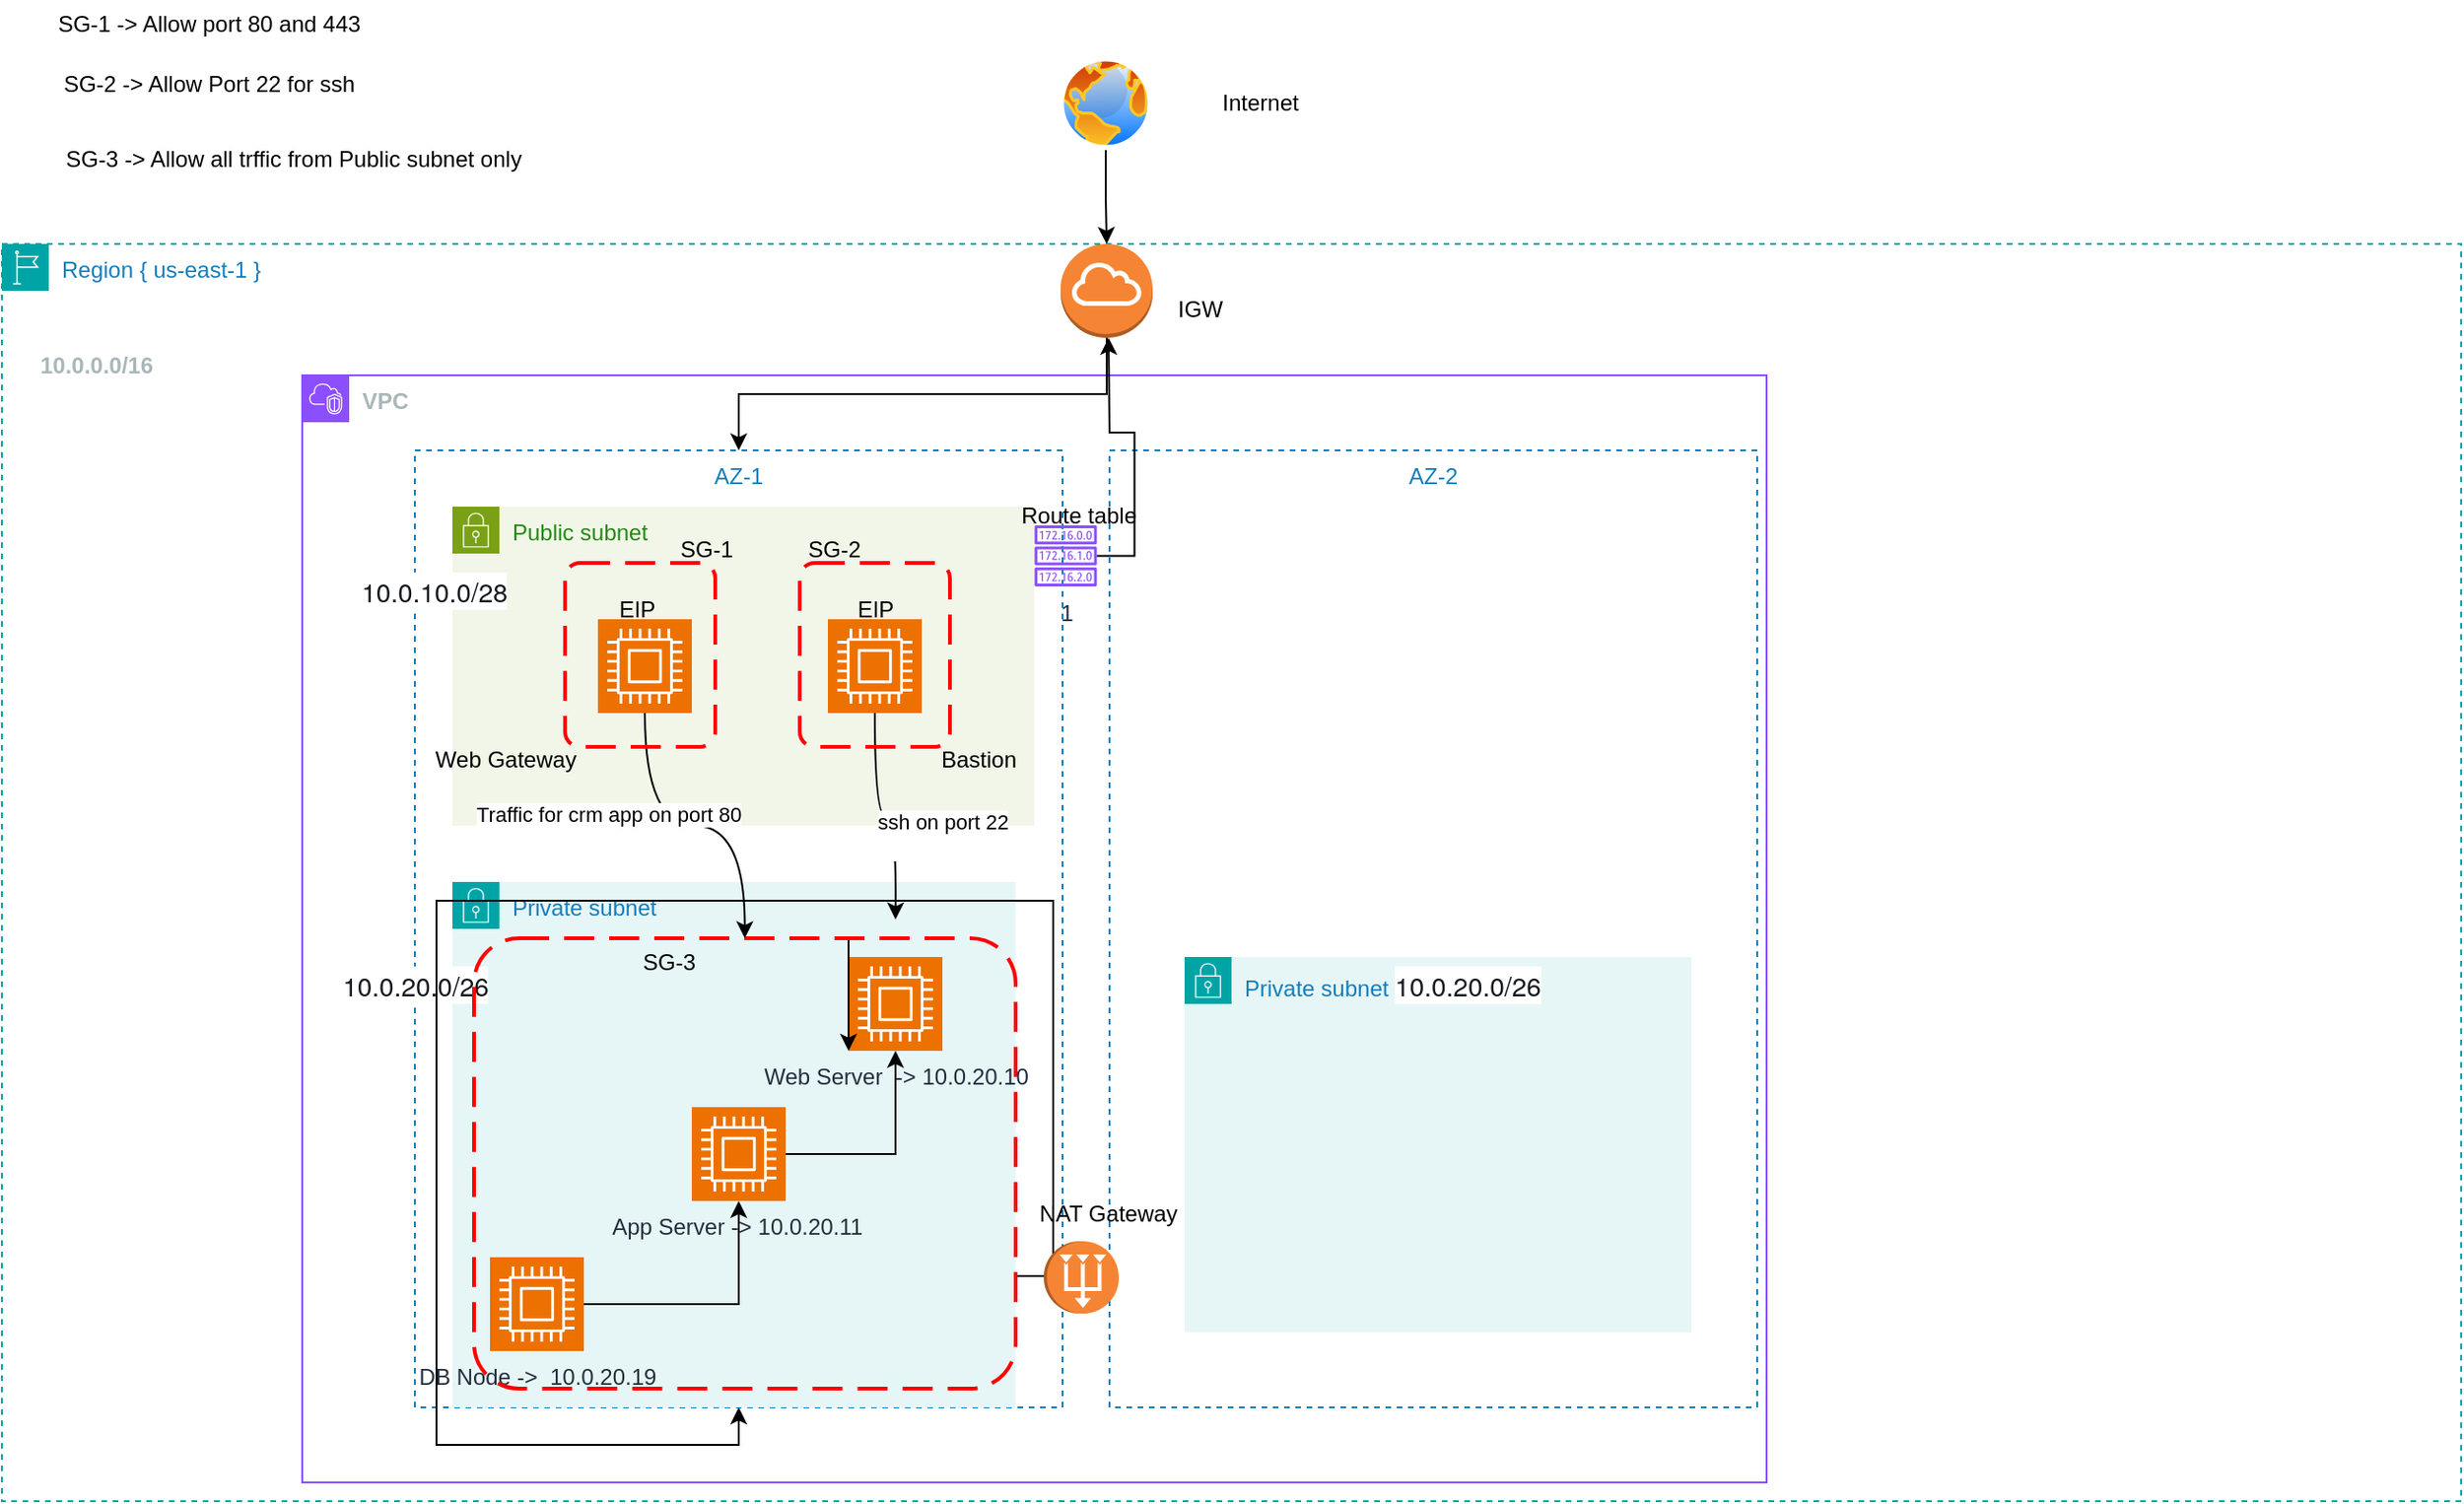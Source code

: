 <mxfile version="24.8.0">
  <diagram name="Page-1" id="Cl1WmJLPFBff25IzJJWr">
    <mxGraphModel dx="2537" dy="924" grid="1" gridSize="10" guides="1" tooltips="1" connect="1" arrows="1" fold="1" page="1" pageScale="1" pageWidth="850" pageHeight="1100" background="none" math="0" shadow="0">
      <root>
        <mxCell id="0" />
        <mxCell id="1" parent="0" />
        <mxCell id="SpBI8ABdYv--0wxfg7AP-1" value="Region { us-east-1 }" style="points=[[0,0],[0.25,0],[0.5,0],[0.75,0],[1,0],[1,0.25],[1,0.5],[1,0.75],[1,1],[0.75,1],[0.5,1],[0.25,1],[0,1],[0,0.75],[0,0.5],[0,0.25]];outlineConnect=0;gradientColor=none;html=1;whiteSpace=wrap;fontSize=12;fontStyle=0;container=1;pointerEvents=0;collapsible=0;recursiveResize=0;shape=mxgraph.aws4.group;grIcon=mxgraph.aws4.group_region;strokeColor=#00A4A6;fillColor=none;verticalAlign=top;align=left;spacingLeft=30;fontColor=#147EBA;dashed=1;" parent="1" vertex="1">
          <mxGeometry x="-450" y="140" width="1310" height="670" as="geometry" />
        </mxCell>
        <mxCell id="zZo7VUDGLUCH1-RVHaSP-5" value="AZ-1" style="fillColor=none;strokeColor=#147EBA;dashed=1;verticalAlign=top;fontStyle=0;fontColor=#147EBA;whiteSpace=wrap;html=1;movable=1;resizable=1;rotatable=1;deletable=1;editable=1;locked=0;connectable=1;" vertex="1" parent="SpBI8ABdYv--0wxfg7AP-1">
          <mxGeometry x="220" y="110" width="345" height="510" as="geometry" />
        </mxCell>
        <mxCell id="zZo7VUDGLUCH1-RVHaSP-1" value="&lt;b&gt;VPC&lt;/b&gt;" style="points=[[0,0],[0.25,0],[0.5,0],[0.75,0],[1,0],[1,0.25],[1,0.5],[1,0.75],[1,1],[0.75,1],[0.5,1],[0.25,1],[0,1],[0,0.75],[0,0.5],[0,0.25]];outlineConnect=0;gradientColor=none;html=1;whiteSpace=wrap;fontSize=12;fontStyle=0;container=0;pointerEvents=0;collapsible=0;recursiveResize=0;shape=mxgraph.aws4.group;grIcon=mxgraph.aws4.group_vpc2;strokeColor=#8C4FFF;fillColor=none;verticalAlign=top;align=left;spacingLeft=30;fontColor=#AAB7B8;dashed=0;" vertex="1" parent="SpBI8ABdYv--0wxfg7AP-1">
          <mxGeometry x="160" y="70" width="780" height="590" as="geometry" />
        </mxCell>
        <mxCell id="zZo7VUDGLUCH1-RVHaSP-3" value="Public subnet&amp;nbsp;" style="points=[[0,0],[0.25,0],[0.5,0],[0.75,0],[1,0],[1,0.25],[1,0.5],[1,0.75],[1,1],[0.75,1],[0.5,1],[0.25,1],[0,1],[0,0.75],[0,0.5],[0,0.25]];outlineConnect=0;gradientColor=none;html=1;whiteSpace=wrap;fontSize=12;fontStyle=0;container=1;pointerEvents=0;collapsible=0;recursiveResize=0;shape=mxgraph.aws4.group;grIcon=mxgraph.aws4.group_security_group;grStroke=0;strokeColor=#7AA116;fillColor=#F2F6E8;verticalAlign=top;align=left;spacingLeft=30;fontColor=#248814;dashed=0;" vertex="1" parent="SpBI8ABdYv--0wxfg7AP-1">
          <mxGeometry x="240" y="140" width="310" height="170" as="geometry" />
        </mxCell>
        <mxCell id="zZo7VUDGLUCH1-RVHaSP-54" value="1" style="sketch=0;outlineConnect=0;fontColor=#232F3E;gradientColor=none;fillColor=#8C4FFF;strokeColor=none;dashed=0;verticalLabelPosition=bottom;verticalAlign=top;align=center;html=1;fontSize=12;fontStyle=0;aspect=fixed;pointerEvents=1;shape=mxgraph.aws4.route_table;" vertex="1" parent="zZo7VUDGLUCH1-RVHaSP-3">
          <mxGeometry x="310" y="10" width="33.37" height="32.51" as="geometry" />
        </mxCell>
        <mxCell id="zZo7VUDGLUCH1-RVHaSP-51" value="Bastion" style="text;html=1;align=center;verticalAlign=middle;resizable=0;points=[];autosize=1;strokeColor=none;fillColor=none;" vertex="1" parent="zZo7VUDGLUCH1-RVHaSP-3">
          <mxGeometry x="250" y="120" width="60" height="30" as="geometry" />
        </mxCell>
        <mxCell id="zZo7VUDGLUCH1-RVHaSP-14" value="AZ-2" style="fillColor=none;strokeColor=#147EBA;dashed=1;verticalAlign=top;fontStyle=0;fontColor=#147EBA;whiteSpace=wrap;html=1;" vertex="1" parent="SpBI8ABdYv--0wxfg7AP-1">
          <mxGeometry x="590" y="110" width="345" height="510" as="geometry" />
        </mxCell>
        <mxCell id="zZo7VUDGLUCH1-RVHaSP-18" value="Private subnet&amp;nbsp;&lt;span style=&quot;color: rgb(22, 25, 31); font-family: &amp;quot;Amazon Ember&amp;quot;, &amp;quot;Helvetica Neue&amp;quot;, Roboto, Arial, sans-serif; font-size: 14px; background-color: rgb(255, 255, 255);&quot;&gt;10.0.20.0/26&lt;/span&gt;" style="points=[[0,0],[0.25,0],[0.5,0],[0.75,0],[1,0],[1,0.25],[1,0.5],[1,0.75],[1,1],[0.75,1],[0.5,1],[0.25,1],[0,1],[0,0.75],[0,0.5],[0,0.25]];outlineConnect=0;gradientColor=none;html=1;whiteSpace=wrap;fontSize=12;fontStyle=0;container=1;pointerEvents=0;collapsible=0;recursiveResize=0;shape=mxgraph.aws4.group;grIcon=mxgraph.aws4.group_security_group;grStroke=0;strokeColor=#00A4A6;fillColor=#E6F6F7;verticalAlign=top;align=left;spacingLeft=30;fontColor=#147EBA;dashed=0;" vertex="1" parent="SpBI8ABdYv--0wxfg7AP-1">
          <mxGeometry x="630" y="380" width="270" height="200" as="geometry" />
        </mxCell>
        <mxCell id="zZo7VUDGLUCH1-RVHaSP-2" value="Private subnet" style="points=[[0,0],[0.25,0],[0.5,0],[0.75,0],[1,0],[1,0.25],[1,0.5],[1,0.75],[1,1],[0.75,1],[0.5,1],[0.25,1],[0,1],[0,0.75],[0,0.5],[0,0.25]];outlineConnect=0;gradientColor=none;html=1;whiteSpace=wrap;fontSize=12;fontStyle=0;container=0;pointerEvents=0;collapsible=0;recursiveResize=0;shape=mxgraph.aws4.group;grIcon=mxgraph.aws4.group_security_group;grStroke=0;strokeColor=#00A4A6;fillColor=#E6F6F7;verticalAlign=top;align=left;spacingLeft=30;fontColor=#147EBA;dashed=0;" vertex="1" parent="SpBI8ABdYv--0wxfg7AP-1">
          <mxGeometry x="240" y="340" width="300" height="280" as="geometry" />
        </mxCell>
        <mxCell id="zZo7VUDGLUCH1-RVHaSP-39" value="" style="edgeStyle=orthogonalEdgeStyle;rounded=0;orthogonalLoop=1;jettySize=auto;html=1;" edge="1" parent="SpBI8ABdYv--0wxfg7AP-1" source="zZo7VUDGLUCH1-RVHaSP-35" target="zZo7VUDGLUCH1-RVHaSP-38">
          <mxGeometry relative="1" as="geometry" />
        </mxCell>
        <mxCell id="zZo7VUDGLUCH1-RVHaSP-35" value="DB Node -&amp;gt;&amp;nbsp; 10.0.20.19" style="sketch=0;points=[[0,0,0],[0.25,0,0],[0.5,0,0],[0.75,0,0],[1,0,0],[0,1,0],[0.25,1,0],[0.5,1,0],[0.75,1,0],[1,1,0],[0,0.25,0],[0,0.5,0],[0,0.75,0],[1,0.25,0],[1,0.5,0],[1,0.75,0]];outlineConnect=0;fontColor=#232F3E;fillColor=#ED7100;strokeColor=#ffffff;dashed=0;verticalLabelPosition=bottom;verticalAlign=top;align=center;html=1;fontSize=12;fontStyle=0;aspect=fixed;shape=mxgraph.aws4.resourceIcon;resIcon=mxgraph.aws4.compute;" vertex="1" parent="SpBI8ABdYv--0wxfg7AP-1">
          <mxGeometry x="260" y="540" width="50" height="50" as="geometry" />
        </mxCell>
        <mxCell id="zZo7VUDGLUCH1-RVHaSP-41" value="" style="edgeStyle=orthogonalEdgeStyle;rounded=0;orthogonalLoop=1;jettySize=auto;html=1;" edge="1" parent="SpBI8ABdYv--0wxfg7AP-1" source="zZo7VUDGLUCH1-RVHaSP-38" target="zZo7VUDGLUCH1-RVHaSP-40">
          <mxGeometry relative="1" as="geometry" />
        </mxCell>
        <mxCell id="zZo7VUDGLUCH1-RVHaSP-38" value="App Server -&amp;gt; 10.0.20.11&amp;nbsp;" style="sketch=0;points=[[0,0,0],[0.25,0,0],[0.5,0,0],[0.75,0,0],[1,0,0],[0,1,0],[0.25,1,0],[0.5,1,0],[0.75,1,0],[1,1,0],[0,0.25,0],[0,0.5,0],[0,0.75,0],[1,0.25,0],[1,0.5,0],[1,0.75,0]];outlineConnect=0;fontColor=#232F3E;fillColor=#ED7100;strokeColor=#ffffff;dashed=0;verticalLabelPosition=bottom;verticalAlign=top;align=center;html=1;fontSize=12;fontStyle=0;aspect=fixed;shape=mxgraph.aws4.resourceIcon;resIcon=mxgraph.aws4.compute;" vertex="1" parent="SpBI8ABdYv--0wxfg7AP-1">
          <mxGeometry x="367.5" y="460" width="50" height="50" as="geometry" />
        </mxCell>
        <mxCell id="zZo7VUDGLUCH1-RVHaSP-40" value="Web Server&amp;nbsp; -&amp;gt; 10.0.20.10" style="sketch=0;points=[[0,0,0],[0.25,0,0],[0.5,0,0],[0.75,0,0],[1,0,0],[0,1,0],[0.25,1,0],[0.5,1,0],[0.75,1,0],[1,1,0],[0,0.25,0],[0,0.5,0],[0,0.75,0],[1,0.25,0],[1,0.5,0],[1,0.75,0]];outlineConnect=0;fontColor=#232F3E;fillColor=#ED7100;strokeColor=#ffffff;dashed=0;verticalLabelPosition=bottom;verticalAlign=top;align=center;html=1;fontSize=12;fontStyle=0;aspect=fixed;shape=mxgraph.aws4.resourceIcon;resIcon=mxgraph.aws4.compute;" vertex="1" parent="SpBI8ABdYv--0wxfg7AP-1">
          <mxGeometry x="451" y="380" width="50" height="50" as="geometry" />
        </mxCell>
        <mxCell id="zZo7VUDGLUCH1-RVHaSP-45" value="&lt;span style=&quot;color: rgb(22, 25, 31); font-family: &amp;quot;Amazon Ember&amp;quot;, &amp;quot;Helvetica Neue&amp;quot;, Roboto, Arial, sans-serif; font-size: 14px; text-align: left; text-wrap: wrap; background-color: rgb(255, 255, 255);&quot;&gt;10.0.10.0/28&lt;/span&gt;" style="text;html=1;align=center;verticalAlign=middle;resizable=0;points=[];autosize=1;strokeColor=none;fillColor=none;" vertex="1" parent="SpBI8ABdYv--0wxfg7AP-1">
          <mxGeometry x="180" y="170" width="100" height="30" as="geometry" />
        </mxCell>
        <mxCell id="zZo7VUDGLUCH1-RVHaSP-46" value="&lt;span style=&quot;color: rgb(22, 25, 31); font-family: &amp;quot;Amazon Ember&amp;quot;, &amp;quot;Helvetica Neue&amp;quot;, Roboto, Arial, sans-serif; font-size: 14px; text-align: left; text-wrap: wrap; background-color: rgb(255, 255, 255);&quot;&gt;10.0.20.0/26&lt;/span&gt;" style="text;html=1;align=center;verticalAlign=middle;resizable=0;points=[];autosize=1;strokeColor=none;fillColor=none;" vertex="1" parent="SpBI8ABdYv--0wxfg7AP-1">
          <mxGeometry x="170" y="380" width="100" height="30" as="geometry" />
        </mxCell>
        <mxCell id="zZo7VUDGLUCH1-RVHaSP-47" value="&lt;b style=&quot;color: rgb(170, 183, 184); text-align: left; text-wrap: wrap;&quot;&gt;10.0.0.0/16&lt;/b&gt;" style="text;html=1;align=center;verticalAlign=middle;resizable=0;points=[];autosize=1;strokeColor=none;fillColor=none;" vertex="1" parent="SpBI8ABdYv--0wxfg7AP-1">
          <mxGeometry x="10" y="50" width="80" height="30" as="geometry" />
        </mxCell>
        <mxCell id="zZo7VUDGLUCH1-RVHaSP-99" style="edgeStyle=orthogonalEdgeStyle;rounded=0;orthogonalLoop=1;jettySize=auto;html=1;" edge="1" parent="SpBI8ABdYv--0wxfg7AP-1" source="zZo7VUDGLUCH1-RVHaSP-53" target="zZo7VUDGLUCH1-RVHaSP-5">
          <mxGeometry relative="1" as="geometry" />
        </mxCell>
        <mxCell id="zZo7VUDGLUCH1-RVHaSP-53" value="" style="outlineConnect=0;dashed=0;verticalLabelPosition=bottom;verticalAlign=top;align=center;html=1;shape=mxgraph.aws3.internet_gateway;fillColor=#F58534;gradientColor=none;" vertex="1" parent="SpBI8ABdYv--0wxfg7AP-1">
          <mxGeometry x="564" width="49" height="50" as="geometry" />
        </mxCell>
        <mxCell id="zZo7VUDGLUCH1-RVHaSP-55" value="" style="edgeStyle=orthogonalEdgeStyle;rounded=0;orthogonalLoop=1;jettySize=auto;html=1;" edge="1" parent="SpBI8ABdYv--0wxfg7AP-1" source="zZo7VUDGLUCH1-RVHaSP-54">
          <mxGeometry relative="1" as="geometry">
            <mxPoint x="589.5" y="50" as="targetPoint" />
          </mxGeometry>
        </mxCell>
        <mxCell id="zZo7VUDGLUCH1-RVHaSP-71" value="" style="edgeStyle=orthogonalEdgeStyle;rounded=0;orthogonalLoop=1;jettySize=auto;html=1;curved=1;" edge="1" parent="SpBI8ABdYv--0wxfg7AP-1" source="zZo7VUDGLUCH1-RVHaSP-43">
          <mxGeometry relative="1" as="geometry">
            <mxPoint x="476" y="360" as="targetPoint" />
          </mxGeometry>
        </mxCell>
        <mxCell id="zZo7VUDGLUCH1-RVHaSP-72" value="ssh on port 22&lt;div&gt;&lt;br&gt;&lt;/div&gt;" style="edgeLabel;html=1;align=center;verticalAlign=middle;resizable=0;points=[];" vertex="1" connectable="0" parent="zZo7VUDGLUCH1-RVHaSP-71">
          <mxGeometry x="0.389" y="-1" relative="1" as="geometry">
            <mxPoint x="25" y="-8" as="offset" />
          </mxGeometry>
        </mxCell>
        <mxCell id="zZo7VUDGLUCH1-RVHaSP-69" style="edgeStyle=orthogonalEdgeStyle;rounded=0;orthogonalLoop=1;jettySize=auto;html=1;" edge="1" parent="SpBI8ABdYv--0wxfg7AP-1" source="zZo7VUDGLUCH1-RVHaSP-75" target="zZo7VUDGLUCH1-RVHaSP-40">
          <mxGeometry relative="1" as="geometry">
            <Array as="points">
              <mxPoint x="410" y="405" />
            </Array>
          </mxGeometry>
        </mxCell>
        <mxCell id="zZo7VUDGLUCH1-RVHaSP-98" style="edgeStyle=orthogonalEdgeStyle;rounded=0;orthogonalLoop=1;jettySize=auto;html=1;exitX=1;exitY=0.75;exitDx=0;exitDy=0;" edge="1" parent="SpBI8ABdYv--0wxfg7AP-1" source="zZo7VUDGLUCH1-RVHaSP-75" target="zZo7VUDGLUCH1-RVHaSP-5">
          <mxGeometry relative="1" as="geometry" />
        </mxCell>
        <mxCell id="zZo7VUDGLUCH1-RVHaSP-75" value="" style="rounded=1;arcSize=10;dashed=1;strokeColor=#ff0000;fillColor=none;gradientColor=none;dashPattern=8 4;strokeWidth=2;" vertex="1" parent="SpBI8ABdYv--0wxfg7AP-1">
          <mxGeometry x="251.5" y="370" width="288.5" height="240" as="geometry" />
        </mxCell>
        <mxCell id="zZo7VUDGLUCH1-RVHaSP-73" value="Route table&amp;nbsp;" style="text;html=1;align=center;verticalAlign=middle;resizable=0;points=[];autosize=1;strokeColor=none;fillColor=none;" vertex="1" parent="SpBI8ABdYv--0wxfg7AP-1">
          <mxGeometry x="530" y="130" width="90" height="30" as="geometry" />
        </mxCell>
        <mxCell id="zZo7VUDGLUCH1-RVHaSP-76" value="" style="rounded=0;orthogonalLoop=1;jettySize=auto;html=1;edgeStyle=orthogonalEdgeStyle;curved=1;" edge="1" parent="SpBI8ABdYv--0wxfg7AP-1" source="zZo7VUDGLUCH1-RVHaSP-42" target="zZo7VUDGLUCH1-RVHaSP-75">
          <mxGeometry relative="1" as="geometry">
            <mxPoint x="430" y="390" as="sourcePoint" />
            <mxPoint x="471" y="545" as="targetPoint" />
          </mxGeometry>
        </mxCell>
        <mxCell id="zZo7VUDGLUCH1-RVHaSP-77" value="Traffic for crm app on port 80" style="edgeLabel;html=1;align=center;verticalAlign=middle;resizable=0;points=[];" vertex="1" connectable="0" parent="zZo7VUDGLUCH1-RVHaSP-76">
          <mxGeometry x="-0.102" y="-2" relative="1" as="geometry">
            <mxPoint x="-38" y="-8" as="offset" />
          </mxGeometry>
        </mxCell>
        <mxCell id="zZo7VUDGLUCH1-RVHaSP-81" value="" style="rounded=1;arcSize=10;dashed=1;strokeColor=#ff0000;fillColor=none;gradientColor=none;dashPattern=8 4;strokeWidth=2;" vertex="1" parent="SpBI8ABdYv--0wxfg7AP-1">
          <mxGeometry x="300" y="170" width="80" height="98" as="geometry" />
        </mxCell>
        <mxCell id="zZo7VUDGLUCH1-RVHaSP-42" value="" style="sketch=0;points=[[0,0,0],[0.25,0,0],[0.5,0,0],[0.75,0,0],[1,0,0],[0,1,0],[0.25,1,0],[0.5,1,0],[0.75,1,0],[1,1,0],[0,0.25,0],[0,0.5,0],[0,0.75,0],[1,0.25,0],[1,0.5,0],[1,0.75,0]];outlineConnect=0;fontColor=#232F3E;fillColor=#ED7100;strokeColor=#ffffff;dashed=0;verticalLabelPosition=bottom;verticalAlign=top;align=center;html=1;fontSize=12;fontStyle=0;aspect=fixed;shape=mxgraph.aws4.resourceIcon;resIcon=mxgraph.aws4.compute;" vertex="1" parent="SpBI8ABdYv--0wxfg7AP-1">
          <mxGeometry x="317.5" y="200" width="50" height="50" as="geometry" />
        </mxCell>
        <mxCell id="zZo7VUDGLUCH1-RVHaSP-50" value="Web Gateway" style="text;html=1;align=center;verticalAlign=middle;resizable=0;points=[];autosize=1;strokeColor=none;fillColor=none;" vertex="1" parent="SpBI8ABdYv--0wxfg7AP-1">
          <mxGeometry x="217.5" y="260" width="100" height="30" as="geometry" />
        </mxCell>
        <mxCell id="zZo7VUDGLUCH1-RVHaSP-84" value="" style="rounded=1;arcSize=10;dashed=1;strokeColor=#ff0000;fillColor=none;gradientColor=none;dashPattern=8 4;strokeWidth=2;" vertex="1" parent="SpBI8ABdYv--0wxfg7AP-1">
          <mxGeometry x="425" y="170" width="80" height="98" as="geometry" />
        </mxCell>
        <mxCell id="zZo7VUDGLUCH1-RVHaSP-43" value="" style="sketch=0;points=[[0,0,0],[0.25,0,0],[0.5,0,0],[0.75,0,0],[1,0,0],[0,1,0],[0.25,1,0],[0.5,1,0],[0.75,1,0],[1,1,0],[0,0.25,0],[0,0.5,0],[0,0.75,0],[1,0.25,0],[1,0.5,0],[1,0.75,0]];outlineConnect=0;fontColor=#232F3E;fillColor=#ED7100;strokeColor=#ffffff;dashed=0;verticalLabelPosition=bottom;verticalAlign=top;align=center;html=1;fontSize=12;fontStyle=0;aspect=fixed;shape=mxgraph.aws4.resourceIcon;resIcon=mxgraph.aws4.compute;" vertex="1" parent="SpBI8ABdYv--0wxfg7AP-1">
          <mxGeometry x="440" y="200" width="50" height="50" as="geometry" />
        </mxCell>
        <mxCell id="zZo7VUDGLUCH1-RVHaSP-87" value="" style="outlineConnect=0;dashed=0;verticalLabelPosition=bottom;verticalAlign=top;align=center;html=1;shape=mxgraph.aws3.vpc_nat_gateway;fillColor=#F58534;gradientColor=none;direction=south;" vertex="1" parent="SpBI8ABdYv--0wxfg7AP-1">
          <mxGeometry x="555" y="531.5" width="40" height="38.5" as="geometry" />
        </mxCell>
        <mxCell id="zZo7VUDGLUCH1-RVHaSP-89" value="IGW" style="text;html=1;align=center;verticalAlign=middle;resizable=0;points=[];autosize=1;strokeColor=none;fillColor=none;" vertex="1" parent="SpBI8ABdYv--0wxfg7AP-1">
          <mxGeometry x="613" y="20" width="50" height="30" as="geometry" />
        </mxCell>
        <mxCell id="zZo7VUDGLUCH1-RVHaSP-90" value="NAT Gateway" style="text;html=1;align=center;verticalAlign=middle;resizable=0;points=[];autosize=1;strokeColor=none;fillColor=none;" vertex="1" parent="SpBI8ABdYv--0wxfg7AP-1">
          <mxGeometry x="538.5" y="501.5" width="100" height="30" as="geometry" />
        </mxCell>
        <mxCell id="zZo7VUDGLUCH1-RVHaSP-91" value="SG-1&lt;div&gt;&lt;br&gt;&lt;/div&gt;" style="text;html=1;align=center;verticalAlign=middle;resizable=0;points=[];autosize=1;strokeColor=none;fillColor=none;" vertex="1" parent="SpBI8ABdYv--0wxfg7AP-1">
          <mxGeometry x="350" y="150" width="50" height="40" as="geometry" />
        </mxCell>
        <mxCell id="zZo7VUDGLUCH1-RVHaSP-92" value="SG-2&lt;div&gt;&lt;br&gt;&lt;/div&gt;" style="text;html=1;align=center;verticalAlign=middle;resizable=0;points=[];autosize=1;strokeColor=none;fillColor=none;" vertex="1" parent="SpBI8ABdYv--0wxfg7AP-1">
          <mxGeometry x="417.5" y="150" width="50" height="40" as="geometry" />
        </mxCell>
        <mxCell id="zZo7VUDGLUCH1-RVHaSP-93" value="SG-3&lt;div&gt;&lt;br&gt;&lt;/div&gt;" style="text;html=1;align=center;verticalAlign=middle;resizable=0;points=[];autosize=1;strokeColor=none;fillColor=none;" vertex="1" parent="SpBI8ABdYv--0wxfg7AP-1">
          <mxGeometry x="330" y="370" width="50" height="40" as="geometry" />
        </mxCell>
        <mxCell id="zZo7VUDGLUCH1-RVHaSP-100" value="EIP" style="text;html=1;align=center;verticalAlign=middle;resizable=0;points=[];autosize=1;strokeColor=none;fillColor=none;" vertex="1" parent="SpBI8ABdYv--0wxfg7AP-1">
          <mxGeometry x="317.5" y="180" width="40" height="30" as="geometry" />
        </mxCell>
        <mxCell id="zZo7VUDGLUCH1-RVHaSP-101" value="EIP" style="text;html=1;align=center;verticalAlign=middle;resizable=0;points=[];autosize=1;strokeColor=none;fillColor=none;" vertex="1" parent="SpBI8ABdYv--0wxfg7AP-1">
          <mxGeometry x="445" y="180" width="40" height="30" as="geometry" />
        </mxCell>
        <mxCell id="zZo7VUDGLUCH1-RVHaSP-74" value="" style="edgeStyle=orthogonalEdgeStyle;rounded=0;orthogonalLoop=1;jettySize=auto;html=1;" edge="1" parent="1" source="zZo7VUDGLUCH1-RVHaSP-52" target="zZo7VUDGLUCH1-RVHaSP-53">
          <mxGeometry relative="1" as="geometry" />
        </mxCell>
        <mxCell id="zZo7VUDGLUCH1-RVHaSP-52" value="" style="image;aspect=fixed;perimeter=ellipsePerimeter;html=1;align=center;shadow=0;dashed=0;spacingTop=3;image=img/lib/active_directory/internet_globe.svg;" vertex="1" parent="1">
          <mxGeometry x="113" y="40" width="50" height="50" as="geometry" />
        </mxCell>
        <mxCell id="zZo7VUDGLUCH1-RVHaSP-94" value="SG-1 -&amp;gt; Allow port 80 and 443&lt;div&gt;&lt;br&gt;&lt;/div&gt;" style="text;html=1;align=center;verticalAlign=middle;resizable=0;points=[];autosize=1;strokeColor=none;fillColor=none;" vertex="1" parent="1">
          <mxGeometry x="-430" y="10" width="180" height="40" as="geometry" />
        </mxCell>
        <mxCell id="zZo7VUDGLUCH1-RVHaSP-95" value="SG-2 -&amp;gt; Allow Port 22 for ssh" style="text;html=1;align=center;verticalAlign=middle;resizable=0;points=[];autosize=1;strokeColor=none;fillColor=none;" vertex="1" parent="1">
          <mxGeometry x="-430" y="40" width="180" height="30" as="geometry" />
        </mxCell>
        <mxCell id="zZo7VUDGLUCH1-RVHaSP-96" value="SG-3 -&amp;gt; Allow all trffic from Public subnet only" style="text;html=1;align=center;verticalAlign=middle;resizable=0;points=[];autosize=1;strokeColor=none;fillColor=none;" vertex="1" parent="1">
          <mxGeometry x="-430" y="80" width="270" height="30" as="geometry" />
        </mxCell>
        <mxCell id="zZo7VUDGLUCH1-RVHaSP-97" value="Internet" style="text;html=1;align=center;verticalAlign=middle;resizable=0;points=[];autosize=1;strokeColor=none;fillColor=none;" vertex="1" parent="1">
          <mxGeometry x="190" y="50" width="60" height="30" as="geometry" />
        </mxCell>
      </root>
    </mxGraphModel>
  </diagram>
</mxfile>
